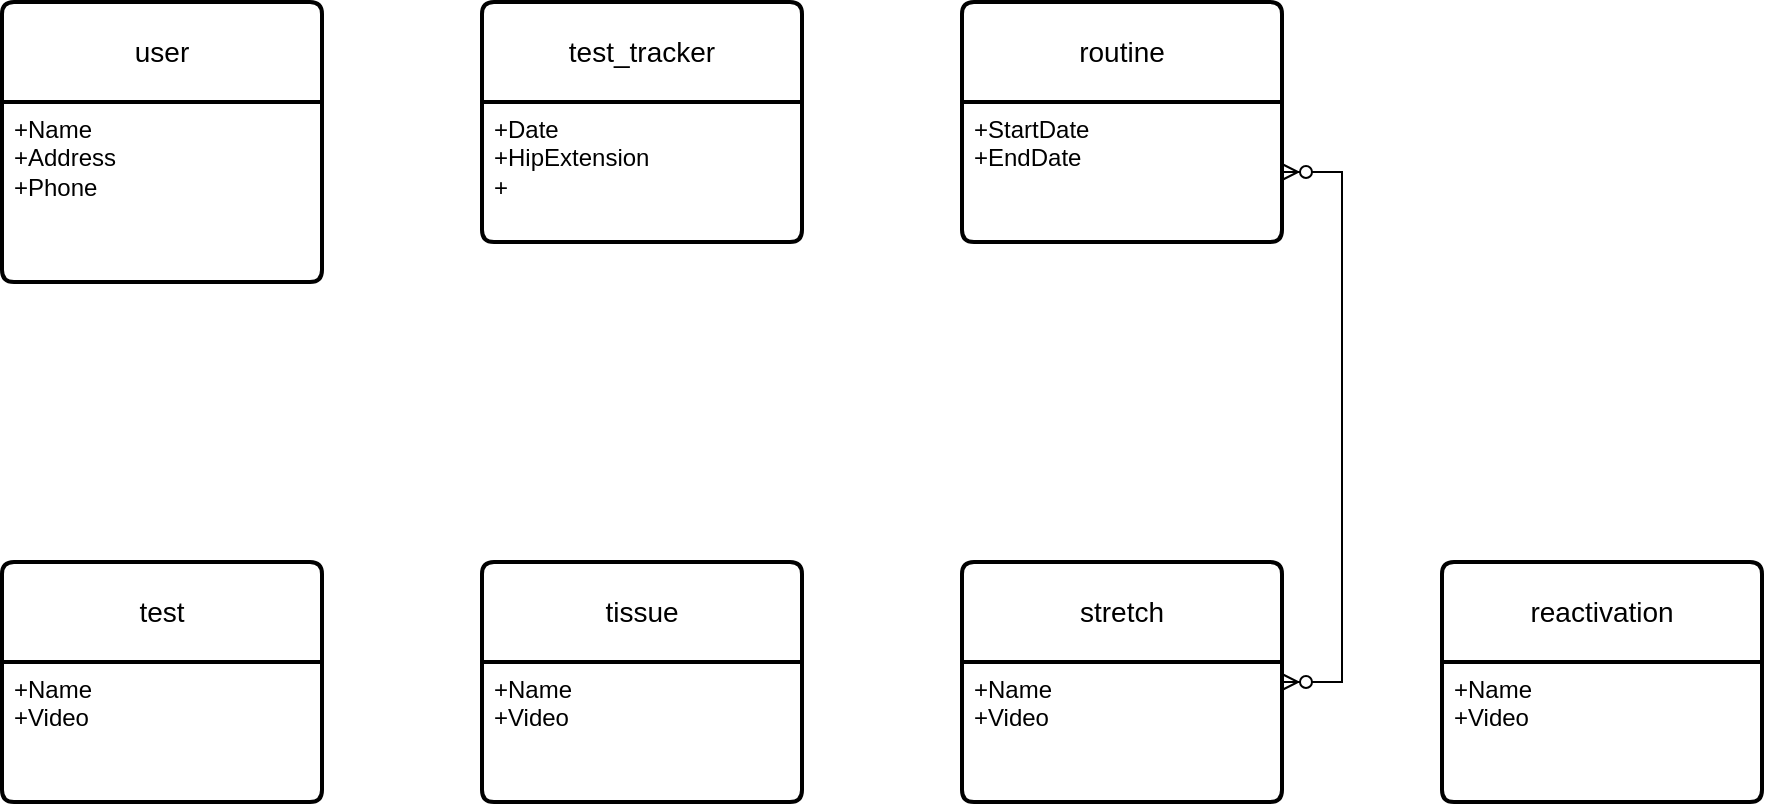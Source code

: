 <mxfile version="22.0.7" type="github">
  <diagram id="R2lEEEUBdFMjLlhIrx00" name="Page-1">
    <mxGraphModel dx="989" dy="1311" grid="1" gridSize="10" guides="1" tooltips="1" connect="1" arrows="1" fold="1" page="1" pageScale="1" pageWidth="1100" pageHeight="850" math="0" shadow="0" extFonts="Permanent Marker^https://fonts.googleapis.com/css?family=Permanent+Marker">
      <root>
        <mxCell id="0" />
        <mxCell id="1" parent="0" />
        <mxCell id="8ILrxgGuAhE1ttV8cGg0-8" value="user" style="swimlane;childLayout=stackLayout;horizontal=1;startSize=50;horizontalStack=0;rounded=1;fontSize=14;fontStyle=0;strokeWidth=2;resizeParent=0;resizeLast=1;shadow=0;dashed=0;align=center;arcSize=4;whiteSpace=wrap;html=1;" vertex="1" parent="1">
          <mxGeometry x="80" y="80" width="160" height="140" as="geometry" />
        </mxCell>
        <mxCell id="8ILrxgGuAhE1ttV8cGg0-9" value="+Name&amp;nbsp;&lt;br&gt;+Address&lt;br&gt;+Phone" style="align=left;strokeColor=none;fillColor=none;spacingLeft=4;fontSize=12;verticalAlign=top;resizable=0;rotatable=0;part=1;html=1;" vertex="1" parent="8ILrxgGuAhE1ttV8cGg0-8">
          <mxGeometry y="50" width="160" height="90" as="geometry" />
        </mxCell>
        <mxCell id="8ILrxgGuAhE1ttV8cGg0-10" value="test" style="swimlane;childLayout=stackLayout;horizontal=1;startSize=50;horizontalStack=0;rounded=1;fontSize=14;fontStyle=0;strokeWidth=2;resizeParent=0;resizeLast=1;shadow=0;dashed=0;align=center;arcSize=4;whiteSpace=wrap;html=1;" vertex="1" parent="1">
          <mxGeometry x="80" y="360" width="160" height="120" as="geometry" />
        </mxCell>
        <mxCell id="8ILrxgGuAhE1ttV8cGg0-11" value="+Name&lt;br&gt;+Video" style="align=left;strokeColor=none;fillColor=none;spacingLeft=4;fontSize=12;verticalAlign=top;resizable=0;rotatable=0;part=1;html=1;" vertex="1" parent="8ILrxgGuAhE1ttV8cGg0-10">
          <mxGeometry y="50" width="160" height="70" as="geometry" />
        </mxCell>
        <mxCell id="8ILrxgGuAhE1ttV8cGg0-12" value="routine" style="swimlane;childLayout=stackLayout;horizontal=1;startSize=50;horizontalStack=0;rounded=1;fontSize=14;fontStyle=0;strokeWidth=2;resizeParent=0;resizeLast=1;shadow=0;dashed=0;align=center;arcSize=4;whiteSpace=wrap;html=1;" vertex="1" parent="1">
          <mxGeometry x="560" y="80" width="160" height="120" as="geometry" />
        </mxCell>
        <mxCell id="8ILrxgGuAhE1ttV8cGg0-13" value="+StartDate&lt;br&gt;+EndDate&lt;br&gt;" style="align=left;strokeColor=none;fillColor=none;spacingLeft=4;fontSize=12;verticalAlign=top;resizable=0;rotatable=0;part=1;html=1;" vertex="1" parent="8ILrxgGuAhE1ttV8cGg0-12">
          <mxGeometry y="50" width="160" height="70" as="geometry" />
        </mxCell>
        <mxCell id="8ILrxgGuAhE1ttV8cGg0-14" value="tissue" style="swimlane;childLayout=stackLayout;horizontal=1;startSize=50;horizontalStack=0;rounded=1;fontSize=14;fontStyle=0;strokeWidth=2;resizeParent=0;resizeLast=1;shadow=0;dashed=0;align=center;arcSize=4;whiteSpace=wrap;html=1;" vertex="1" parent="1">
          <mxGeometry x="320" y="360" width="160" height="120" as="geometry" />
        </mxCell>
        <mxCell id="8ILrxgGuAhE1ttV8cGg0-15" value="+Name&lt;br&gt;+Video" style="align=left;strokeColor=none;fillColor=none;spacingLeft=4;fontSize=12;verticalAlign=top;resizable=0;rotatable=0;part=1;html=1;" vertex="1" parent="8ILrxgGuAhE1ttV8cGg0-14">
          <mxGeometry y="50" width="160" height="70" as="geometry" />
        </mxCell>
        <mxCell id="8ILrxgGuAhE1ttV8cGg0-16" value="stretch" style="swimlane;childLayout=stackLayout;horizontal=1;startSize=50;horizontalStack=0;rounded=1;fontSize=14;fontStyle=0;strokeWidth=2;resizeParent=0;resizeLast=1;shadow=0;dashed=0;align=center;arcSize=4;whiteSpace=wrap;html=1;" vertex="1" parent="1">
          <mxGeometry x="560" y="360" width="160" height="120" as="geometry" />
        </mxCell>
        <mxCell id="8ILrxgGuAhE1ttV8cGg0-17" value="+Name&lt;br&gt;+Video" style="align=left;strokeColor=none;fillColor=none;spacingLeft=4;fontSize=12;verticalAlign=top;resizable=0;rotatable=0;part=1;html=1;" vertex="1" parent="8ILrxgGuAhE1ttV8cGg0-16">
          <mxGeometry y="50" width="160" height="70" as="geometry" />
        </mxCell>
        <mxCell id="8ILrxgGuAhE1ttV8cGg0-18" value="reactivation" style="swimlane;childLayout=stackLayout;horizontal=1;startSize=50;horizontalStack=0;rounded=1;fontSize=14;fontStyle=0;strokeWidth=2;resizeParent=0;resizeLast=1;shadow=0;dashed=0;align=center;arcSize=4;whiteSpace=wrap;html=1;" vertex="1" parent="1">
          <mxGeometry x="800" y="360" width="160" height="120" as="geometry" />
        </mxCell>
        <mxCell id="8ILrxgGuAhE1ttV8cGg0-19" value="+Name&lt;br&gt;+Video" style="align=left;strokeColor=none;fillColor=none;spacingLeft=4;fontSize=12;verticalAlign=top;resizable=0;rotatable=0;part=1;html=1;" vertex="1" parent="8ILrxgGuAhE1ttV8cGg0-18">
          <mxGeometry y="50" width="160" height="70" as="geometry" />
        </mxCell>
        <mxCell id="8ILrxgGuAhE1ttV8cGg0-22" value="test_tracker" style="swimlane;childLayout=stackLayout;horizontal=1;startSize=50;horizontalStack=0;rounded=1;fontSize=14;fontStyle=0;strokeWidth=2;resizeParent=0;resizeLast=1;shadow=0;dashed=0;align=center;arcSize=4;whiteSpace=wrap;html=1;" vertex="1" parent="1">
          <mxGeometry x="320" y="80" width="160" height="120" as="geometry" />
        </mxCell>
        <mxCell id="8ILrxgGuAhE1ttV8cGg0-23" value="+Date&lt;br&gt;+HipExtension&lt;br&gt;+" style="align=left;strokeColor=none;fillColor=none;spacingLeft=4;fontSize=12;verticalAlign=top;resizable=0;rotatable=0;part=1;html=1;" vertex="1" parent="8ILrxgGuAhE1ttV8cGg0-22">
          <mxGeometry y="50" width="160" height="70" as="geometry" />
        </mxCell>
        <mxCell id="8ILrxgGuAhE1ttV8cGg0-24" value="" style="edgeStyle=entityRelationEdgeStyle;fontSize=12;html=1;endArrow=ERzeroToMany;endFill=1;startArrow=ERzeroToMany;rounded=0;" edge="1" parent="1" source="8ILrxgGuAhE1ttV8cGg0-16" target="8ILrxgGuAhE1ttV8cGg0-13">
          <mxGeometry width="100" height="100" relative="1" as="geometry">
            <mxPoint x="480" y="340" as="sourcePoint" />
            <mxPoint x="550" y="140" as="targetPoint" />
          </mxGeometry>
        </mxCell>
      </root>
    </mxGraphModel>
  </diagram>
</mxfile>
